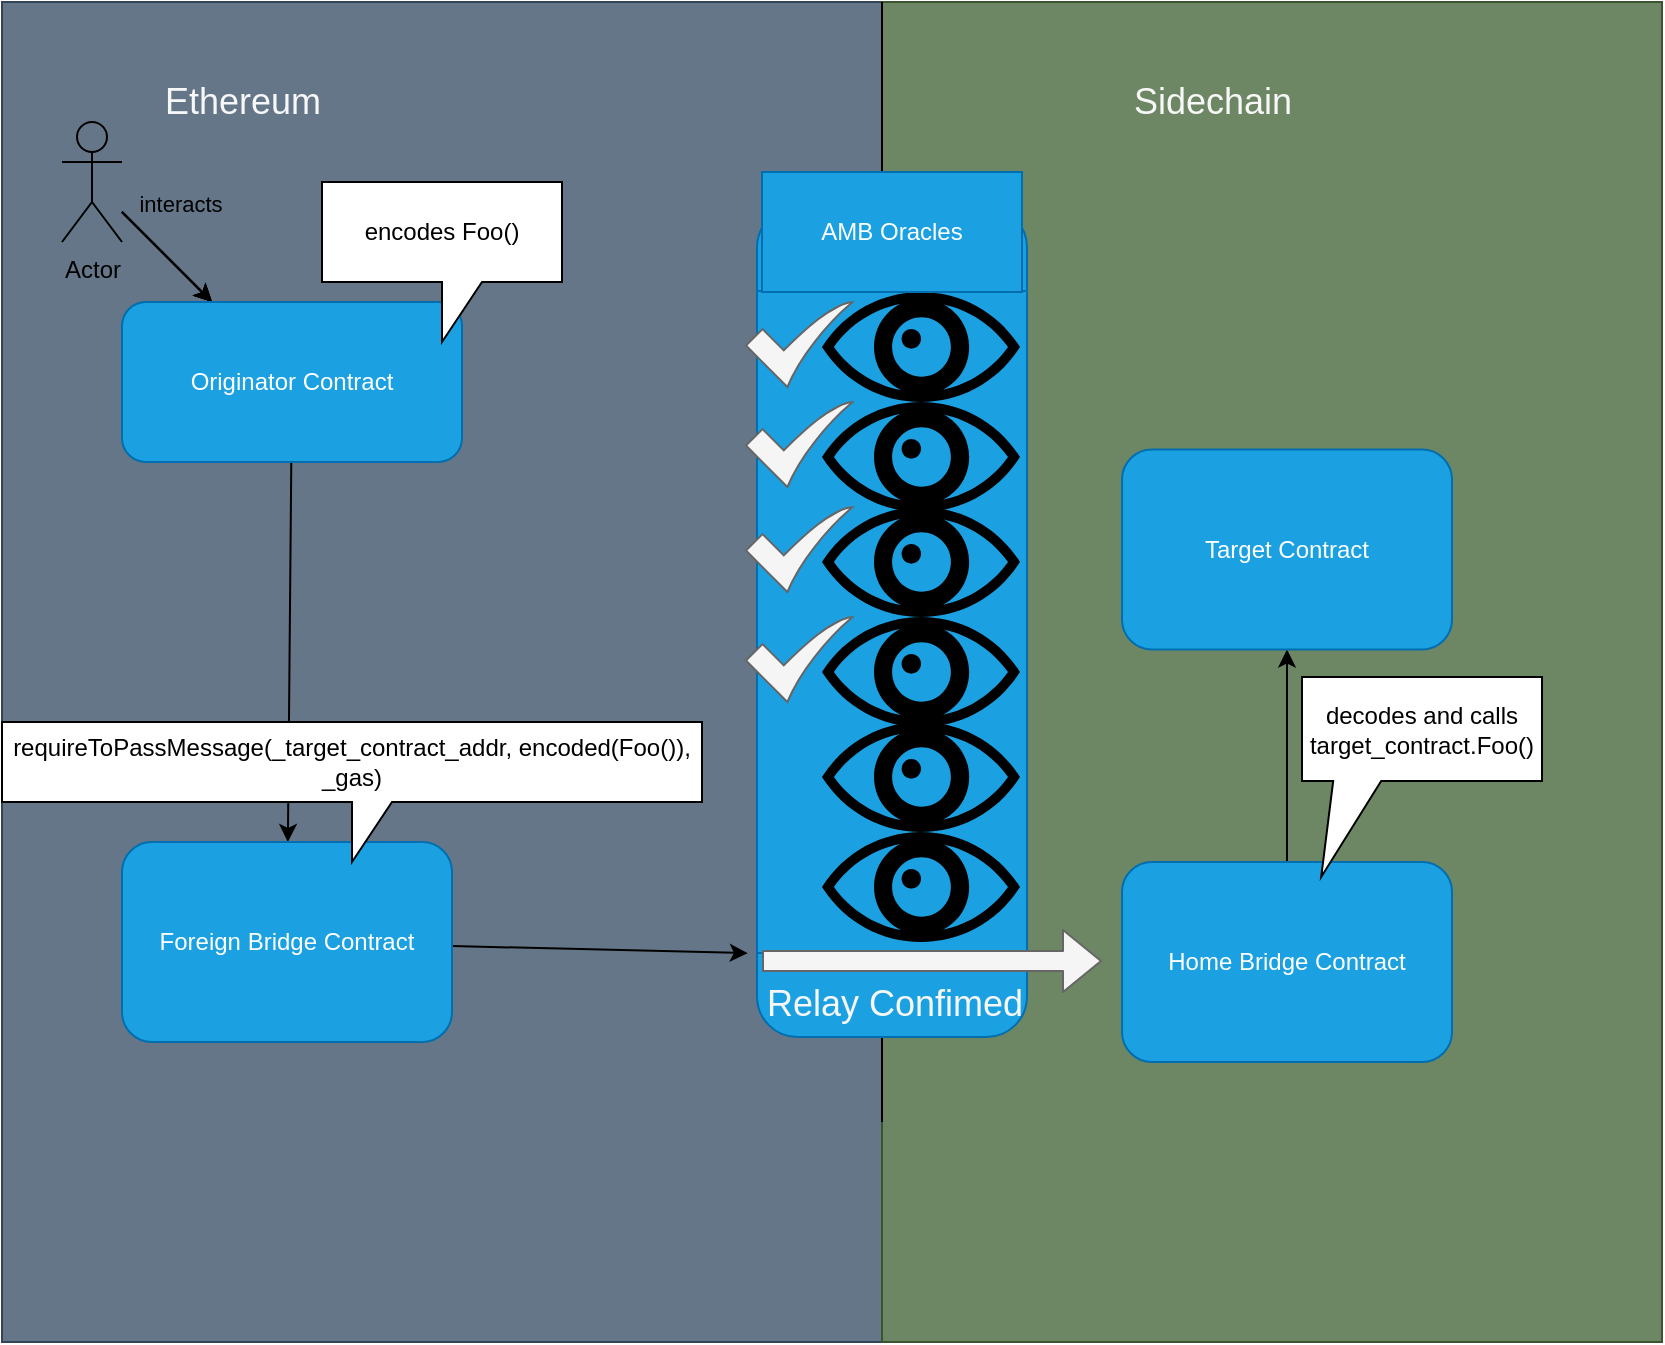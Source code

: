 <mxfile>
    <diagram id="1EBe2tYzhHy3d0gjnNcR" name="Page-1">
        <mxGraphModel dx="1960" dy="1223" grid="1" gridSize="10" guides="1" tooltips="1" connect="1" arrows="1" fold="1" page="1" pageScale="1" pageWidth="850" pageHeight="1100" math="0" shadow="0">
            <root>
                <mxCell id="0"/>
                <mxCell id="1" parent="0"/>
                <mxCell id="42" value="" style="rounded=0;whiteSpace=wrap;html=1;labelBackgroundColor=none;fontSize=18;direction=south;fillColor=#647687;strokeColor=#314354;fontColor=#ffffff;" parent="1" vertex="1">
                    <mxGeometry y="10" width="440" height="670" as="geometry"/>
                </mxCell>
                <mxCell id="41" value="" style="rounded=0;whiteSpace=wrap;html=1;labelBackgroundColor=none;fontSize=18;fontColor=#ffffff;direction=south;fillColor=#6d8764;strokeColor=#3A5431;" parent="1" vertex="1">
                    <mxGeometry x="440" y="10" width="390" height="670" as="geometry"/>
                </mxCell>
                <mxCell id="36" value="" style="endArrow=none;html=1;labelBackgroundColor=#FFFFFF;fontSize=18;fontColor=#F7F7F7;" parent="1" edge="1">
                    <mxGeometry width="50" height="50" relative="1" as="geometry">
                        <mxPoint x="440" y="10" as="sourcePoint"/>
                        <mxPoint x="440" y="570" as="targetPoint"/>
                    </mxGeometry>
                </mxCell>
                <mxCell id="11" value="interacts" style="edgeStyle=none;html=1;labelBackgroundColor=none;" parent="1" source="2" target="3" edge="1">
                    <mxGeometry x="-0.427" y="23" relative="1" as="geometry">
                        <mxPoint as="offset"/>
                    </mxGeometry>
                </mxCell>
                <mxCell id="32" value="" style="edgeStyle=none;html=1;labelBackgroundColor=#FFFFFF;fontSize=18;fontColor=#F7F7F7;" parent="1" source="2" target="3" edge="1">
                    <mxGeometry relative="1" as="geometry"/>
                </mxCell>
                <mxCell id="33" value="" style="edgeStyle=none;html=1;labelBackgroundColor=#FFFFFF;fontSize=18;fontColor=#F7F7F7;" parent="1" source="2" target="3" edge="1">
                    <mxGeometry relative="1" as="geometry"/>
                </mxCell>
                <mxCell id="35" value="" style="edgeStyle=none;html=1;labelBackgroundColor=#FFFFFF;fontSize=18;fontColor=#F7F7F7;" parent="1" source="2" target="3" edge="1">
                    <mxGeometry relative="1" as="geometry"/>
                </mxCell>
                <mxCell id="2" value="Actor" style="shape=umlActor;verticalLabelPosition=bottom;verticalAlign=top;html=1;outlineConnect=0;fillColor=none;" parent="1" vertex="1">
                    <mxGeometry x="30" y="70" width="30" height="60" as="geometry"/>
                </mxCell>
                <mxCell id="8" value="" style="edgeStyle=none;html=1;" parent="1" source="3" target="7" edge="1">
                    <mxGeometry relative="1" as="geometry"/>
                </mxCell>
                <mxCell id="3" value="Originator Contract" style="rounded=1;whiteSpace=wrap;html=1;fillColor=#1ba1e2;fontColor=#ffffff;strokeColor=#006EAF;" parent="1" vertex="1">
                    <mxGeometry x="60" y="160" width="170" height="80" as="geometry"/>
                </mxCell>
                <mxCell id="6" value="encodes Foo()" style="shape=callout;whiteSpace=wrap;html=1;perimeter=calloutPerimeter;" parent="1" vertex="1">
                    <mxGeometry x="160" y="100" width="120" height="80" as="geometry"/>
                </mxCell>
                <mxCell id="13" value="" style="edgeStyle=none;html=1;entryX=0.101;entryY=-0.034;entryDx=0;entryDy=0;entryPerimeter=0;" parent="1" source="7" target="12" edge="1">
                    <mxGeometry relative="1" as="geometry"/>
                </mxCell>
                <mxCell id="7" value="Foreign Bridge Contract" style="rounded=1;whiteSpace=wrap;html=1;fillColor=#1ba1e2;strokeColor=#006EAF;fontColor=#ffffff;" parent="1" vertex="1">
                    <mxGeometry x="60" y="430" width="165" height="100" as="geometry"/>
                </mxCell>
                <mxCell id="9" value="requireToPassMessage(_target_contract_addr, encoded(Foo()), _gas)" style="shape=callout;whiteSpace=wrap;html=1;perimeter=calloutPerimeter;" parent="1" vertex="1">
                    <mxGeometry y="370" width="350" height="70" as="geometry"/>
                </mxCell>
                <mxCell id="12" value="" style="shape=process;whiteSpace=wrap;html=1;backgroundOutline=1;fillColor=#1ba1e2;strokeColor=#006EAF;fontColor=#ffffff;rounded=1;rotation=-90;" parent="1" vertex="1">
                    <mxGeometry x="237.5" y="252.5" width="415" height="135" as="geometry"/>
                </mxCell>
                <mxCell id="14" value="" style="shape=mxgraph.signs.healthcare.eye;html=1;pointerEvents=1;fillColor=#000000;strokeColor=none;verticalLabelPosition=bottom;verticalAlign=top;align=center;" parent="1" vertex="1">
                    <mxGeometry x="410" y="210" width="99" height="55" as="geometry"/>
                </mxCell>
                <mxCell id="15" value="" style="shape=mxgraph.signs.healthcare.eye;html=1;pointerEvents=1;fillColor=#000000;strokeColor=none;verticalLabelPosition=bottom;verticalAlign=top;align=center;" parent="1" vertex="1">
                    <mxGeometry x="410" y="155" width="99" height="55" as="geometry"/>
                </mxCell>
                <mxCell id="16" value="" style="shape=mxgraph.signs.healthcare.eye;html=1;pointerEvents=1;fillColor=#000000;strokeColor=none;verticalLabelPosition=bottom;verticalAlign=top;align=center;" parent="1" vertex="1">
                    <mxGeometry x="410" y="262.5" width="99" height="55" as="geometry"/>
                </mxCell>
                <mxCell id="17" value="" style="shape=mxgraph.signs.healthcare.eye;html=1;pointerEvents=1;fillColor=#000000;strokeColor=none;verticalLabelPosition=bottom;verticalAlign=top;align=center;" parent="1" vertex="1">
                    <mxGeometry x="410" y="317.5" width="99" height="55" as="geometry"/>
                </mxCell>
                <mxCell id="18" value="" style="shape=mxgraph.signs.healthcare.eye;html=1;pointerEvents=1;fillColor=#000000;strokeColor=none;verticalLabelPosition=bottom;verticalAlign=top;align=center;" parent="1" vertex="1">
                    <mxGeometry x="410" y="425" width="99" height="55" as="geometry"/>
                </mxCell>
                <mxCell id="19" value="" style="shape=mxgraph.signs.healthcare.eye;html=1;pointerEvents=1;fillColor=#000000;strokeColor=none;verticalLabelPosition=bottom;verticalAlign=top;align=center;" parent="1" vertex="1">
                    <mxGeometry x="410" y="370" width="99" height="55" as="geometry"/>
                </mxCell>
                <mxCell id="21" value="" style="sketch=0;html=1;aspect=fixed;strokeColor=#666666;shadow=0;align=center;verticalAlign=top;fillColor=#f5f5f5;shape=mxgraph.gcp2.check;fontColor=#333333;" parent="1" vertex="1">
                    <mxGeometry x="372" y="160" width="53.13" height="42.5" as="geometry"/>
                </mxCell>
                <mxCell id="22" value="" style="sketch=0;html=1;aspect=fixed;strokeColor=#666666;shadow=0;align=center;verticalAlign=top;fillColor=#f5f5f5;shape=mxgraph.gcp2.check;fontColor=#333333;" parent="1" vertex="1">
                    <mxGeometry x="372" y="210" width="53.13" height="42.5" as="geometry"/>
                </mxCell>
                <mxCell id="23" value="" style="sketch=0;html=1;aspect=fixed;strokeColor=#666666;shadow=0;align=center;verticalAlign=top;fillColor=#f5f5f5;shape=mxgraph.gcp2.check;fontColor=#333333;" parent="1" vertex="1">
                    <mxGeometry x="372" y="262.5" width="53.13" height="42.5" as="geometry"/>
                </mxCell>
                <mxCell id="24" value="" style="sketch=0;html=1;aspect=fixed;strokeColor=#666666;shadow=0;align=center;verticalAlign=top;fillColor=#f5f5f5;shape=mxgraph.gcp2.check;fontColor=#333333;" parent="1" vertex="1">
                    <mxGeometry x="372" y="317.5" width="53.13" height="42.5" as="geometry"/>
                </mxCell>
                <mxCell id="25" value="" style="shape=flexArrow;endArrow=classic;html=1;fillColor=#f5f5f5;strokeColor=#666666;" parent="1" edge="1">
                    <mxGeometry x="-0.294" y="-20" width="50" height="50" relative="1" as="geometry">
                        <mxPoint x="380" y="489.5" as="sourcePoint"/>
                        <mxPoint x="550" y="489.5" as="targetPoint"/>
                        <Array as="points"/>
                        <mxPoint as="offset"/>
                    </mxGeometry>
                </mxCell>
                <mxCell id="27" value="Relay Confimed" style="edgeLabel;html=1;align=center;verticalAlign=middle;resizable=0;points=[];fontSize=18;fontColor=#F7F7F7;labelBackgroundColor=none;" parent="25" vertex="1" connectable="0">
                    <mxGeometry x="0.206" y="1" relative="1" as="geometry">
                        <mxPoint x="-37" y="22" as="offset"/>
                    </mxGeometry>
                </mxCell>
                <mxCell id="26" value="&lt;p style=&quot;line-height: 1.7&quot;&gt;AMB Oracles&lt;/p&gt;" style="rounded=0;whiteSpace=wrap;html=1;fontColor=#ffffff;fillColor=#1ba1e2;strokeColor=#006EAF;" parent="1" vertex="1">
                    <mxGeometry x="380" y="95" width="130" height="60" as="geometry"/>
                </mxCell>
                <mxCell id="31" value="" style="edgeStyle=none;html=1;labelBackgroundColor=#FFFFFF;fontSize=18;fontColor=#F7F7F7;" parent="1" source="28" target="30" edge="1">
                    <mxGeometry relative="1" as="geometry"/>
                </mxCell>
                <mxCell id="28" value="Home Bridge Contract" style="rounded=1;whiteSpace=wrap;html=1;fillColor=#1ba1e2;strokeColor=#006EAF;fontColor=#ffffff;" parent="1" vertex="1">
                    <mxGeometry x="560" y="440" width="165" height="100" as="geometry"/>
                </mxCell>
                <mxCell id="29" value="decodes and calls target_contract.Foo()" style="shape=callout;whiteSpace=wrap;html=1;perimeter=calloutPerimeter;rotation=0;base=24;position2=0.08;size=48;position=0.13;" parent="1" vertex="1">
                    <mxGeometry x="650" y="347.5" width="120" height="100" as="geometry"/>
                </mxCell>
                <mxCell id="30" value="Target Contract" style="rounded=1;whiteSpace=wrap;html=1;fillColor=#1ba1e2;strokeColor=#006EAF;fontColor=#ffffff;" parent="1" vertex="1">
                    <mxGeometry x="560" y="233.75" width="165" height="100" as="geometry"/>
                </mxCell>
                <mxCell id="38" value="Ethereum" style="text;html=1;align=center;verticalAlign=middle;resizable=0;points=[];autosize=1;strokeColor=none;fillColor=none;fontSize=18;fontColor=#F7F7F7;" parent="1" vertex="1">
                    <mxGeometry x="75" y="45" width="90" height="30" as="geometry"/>
                </mxCell>
                <mxCell id="39" value="Sidechain" style="text;html=1;align=center;verticalAlign=middle;resizable=0;points=[];autosize=1;strokeColor=none;fillColor=none;fontSize=18;fontColor=#F7F7F7;" parent="1" vertex="1">
                    <mxGeometry x="560" y="45" width="90" height="30" as="geometry"/>
                </mxCell>
            </root>
        </mxGraphModel>
    </diagram>
</mxfile>